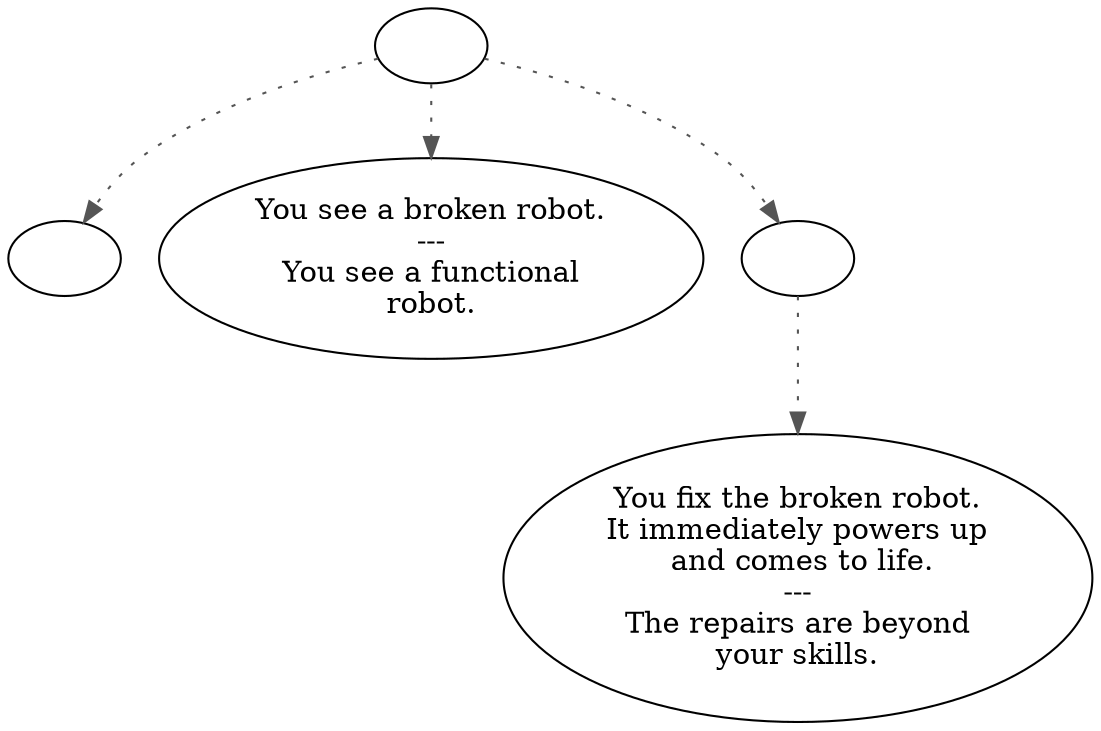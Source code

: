 digraph MRHANDYA {
  "start" [style=filled       fillcolor="#FFFFFF"       color="#000000"]
  "start" -> "critter_p_proc" [style=dotted color="#555555"]
  "start" -> "description_p_proc" [style=dotted color="#555555"]
  "start" -> "use_skill_on_p_proc" [style=dotted color="#555555"]
  "start" [label=""]
  "critter_p_proc" [style=filled       fillcolor="#FFFFFF"       color="#000000"]
  "critter_p_proc" [label=""]
  "description_p_proc" [style=filled       fillcolor="#FFFFFF"       color="#000000"]
  "description_p_proc" [label="You see a broken robot.\n---\nYou see a functional\nrobot."]
  "use_skill_on_p_proc" [style=filled       fillcolor="#FFFFFF"       color="#000000"]
  "use_skill_on_p_proc" -> "Repair_Attempt" [style=dotted color="#555555"]
  "use_skill_on_p_proc" [label=""]
  "Repair_Attempt" [style=filled       fillcolor="#FFFFFF"       color="#000000"]
  "Repair_Attempt" [label="You fix the broken robot.\nIt immediately powers up\n and comes to life.\n---\nThe repairs are beyond\nyour skills."]
}